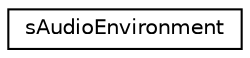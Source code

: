 digraph G
{
  edge [fontname="Helvetica",fontsize="10",labelfontname="Helvetica",labelfontsize="10"];
  node [fontname="Helvetica",fontsize="10",shape=record];
  rankdir="LR";
  Node1 [label="sAudioEnvironment",height=0.2,width=0.4,color="black", fillcolor="white", style="filled",URL="$classs_audio_environment.html"];
}
